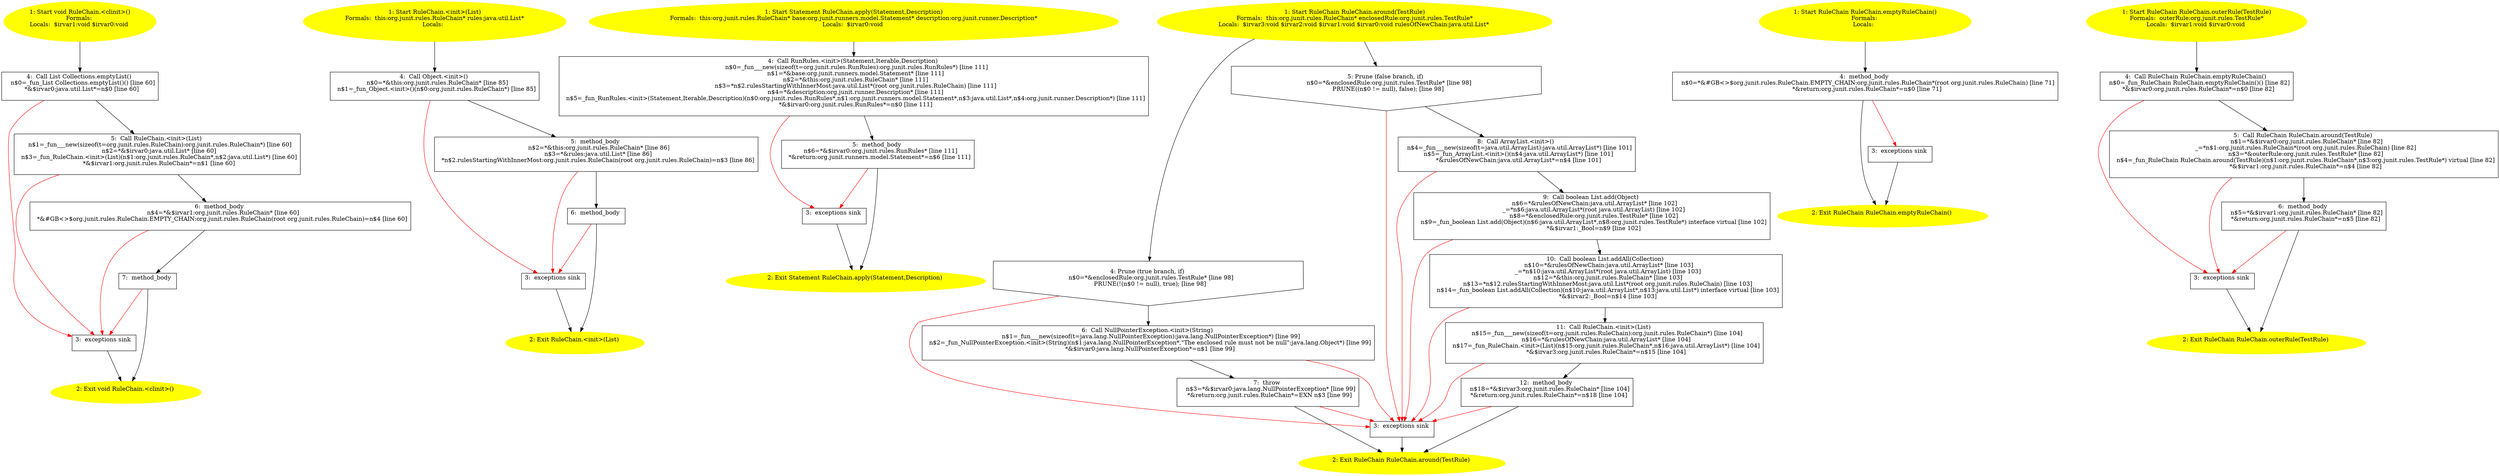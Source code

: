 /* @generated */
digraph cfg {
"org.junit.rules.RuleChain.<clinit>():void.f8b7d238f839739b6d106ea5d264d8d5_1" [label="1: Start void RuleChain.<clinit>()\nFormals: \nLocals:  $irvar1:void $irvar0:void \n  " color=yellow style=filled]
	

	 "org.junit.rules.RuleChain.<clinit>():void.f8b7d238f839739b6d106ea5d264d8d5_1" -> "org.junit.rules.RuleChain.<clinit>():void.f8b7d238f839739b6d106ea5d264d8d5_4" ;
"org.junit.rules.RuleChain.<clinit>():void.f8b7d238f839739b6d106ea5d264d8d5_2" [label="2: Exit void RuleChain.<clinit>() \n  " color=yellow style=filled]
	

"org.junit.rules.RuleChain.<clinit>():void.f8b7d238f839739b6d106ea5d264d8d5_3" [label="3:  exceptions sink \n  " shape="box"]
	

	 "org.junit.rules.RuleChain.<clinit>():void.f8b7d238f839739b6d106ea5d264d8d5_3" -> "org.junit.rules.RuleChain.<clinit>():void.f8b7d238f839739b6d106ea5d264d8d5_2" ;
"org.junit.rules.RuleChain.<clinit>():void.f8b7d238f839739b6d106ea5d264d8d5_4" [label="4:  Call List Collections.emptyList() \n   n$0=_fun_List Collections.emptyList()() [line 60]\n  *&$irvar0:java.util.List*=n$0 [line 60]\n " shape="box"]
	

	 "org.junit.rules.RuleChain.<clinit>():void.f8b7d238f839739b6d106ea5d264d8d5_4" -> "org.junit.rules.RuleChain.<clinit>():void.f8b7d238f839739b6d106ea5d264d8d5_5" ;
	 "org.junit.rules.RuleChain.<clinit>():void.f8b7d238f839739b6d106ea5d264d8d5_4" -> "org.junit.rules.RuleChain.<clinit>():void.f8b7d238f839739b6d106ea5d264d8d5_3" [color="red" ];
"org.junit.rules.RuleChain.<clinit>():void.f8b7d238f839739b6d106ea5d264d8d5_5" [label="5:  Call RuleChain.<init>(List) \n   n$1=_fun___new(sizeof(t=org.junit.rules.RuleChain):org.junit.rules.RuleChain*) [line 60]\n  n$2=*&$irvar0:java.util.List* [line 60]\n  n$3=_fun_RuleChain.<init>(List)(n$1:org.junit.rules.RuleChain*,n$2:java.util.List*) [line 60]\n  *&$irvar1:org.junit.rules.RuleChain*=n$1 [line 60]\n " shape="box"]
	

	 "org.junit.rules.RuleChain.<clinit>():void.f8b7d238f839739b6d106ea5d264d8d5_5" -> "org.junit.rules.RuleChain.<clinit>():void.f8b7d238f839739b6d106ea5d264d8d5_6" ;
	 "org.junit.rules.RuleChain.<clinit>():void.f8b7d238f839739b6d106ea5d264d8d5_5" -> "org.junit.rules.RuleChain.<clinit>():void.f8b7d238f839739b6d106ea5d264d8d5_3" [color="red" ];
"org.junit.rules.RuleChain.<clinit>():void.f8b7d238f839739b6d106ea5d264d8d5_6" [label="6:  method_body \n   n$4=*&$irvar1:org.junit.rules.RuleChain* [line 60]\n  *&#GB<>$org.junit.rules.RuleChain.EMPTY_CHAIN:org.junit.rules.RuleChain(root org.junit.rules.RuleChain)=n$4 [line 60]\n " shape="box"]
	

	 "org.junit.rules.RuleChain.<clinit>():void.f8b7d238f839739b6d106ea5d264d8d5_6" -> "org.junit.rules.RuleChain.<clinit>():void.f8b7d238f839739b6d106ea5d264d8d5_7" ;
	 "org.junit.rules.RuleChain.<clinit>():void.f8b7d238f839739b6d106ea5d264d8d5_6" -> "org.junit.rules.RuleChain.<clinit>():void.f8b7d238f839739b6d106ea5d264d8d5_3" [color="red" ];
"org.junit.rules.RuleChain.<clinit>():void.f8b7d238f839739b6d106ea5d264d8d5_7" [label="7:  method_body \n  " shape="box"]
	

	 "org.junit.rules.RuleChain.<clinit>():void.f8b7d238f839739b6d106ea5d264d8d5_7" -> "org.junit.rules.RuleChain.<clinit>():void.f8b7d238f839739b6d106ea5d264d8d5_2" ;
	 "org.junit.rules.RuleChain.<clinit>():void.f8b7d238f839739b6d106ea5d264d8d5_7" -> "org.junit.rules.RuleChain.<clinit>():void.f8b7d238f839739b6d106ea5d264d8d5_3" [color="red" ];
"org.junit.rules.RuleChain.<init>(java.util.List).4e669fa2a44cb50386467ae8ed342c11_1" [label="1: Start RuleChain.<init>(List)\nFormals:  this:org.junit.rules.RuleChain* rules:java.util.List*\nLocals:  \n  " color=yellow style=filled]
	

	 "org.junit.rules.RuleChain.<init>(java.util.List).4e669fa2a44cb50386467ae8ed342c11_1" -> "org.junit.rules.RuleChain.<init>(java.util.List).4e669fa2a44cb50386467ae8ed342c11_4" ;
"org.junit.rules.RuleChain.<init>(java.util.List).4e669fa2a44cb50386467ae8ed342c11_2" [label="2: Exit RuleChain.<init>(List) \n  " color=yellow style=filled]
	

"org.junit.rules.RuleChain.<init>(java.util.List).4e669fa2a44cb50386467ae8ed342c11_3" [label="3:  exceptions sink \n  " shape="box"]
	

	 "org.junit.rules.RuleChain.<init>(java.util.List).4e669fa2a44cb50386467ae8ed342c11_3" -> "org.junit.rules.RuleChain.<init>(java.util.List).4e669fa2a44cb50386467ae8ed342c11_2" ;
"org.junit.rules.RuleChain.<init>(java.util.List).4e669fa2a44cb50386467ae8ed342c11_4" [label="4:  Call Object.<init>() \n   n$0=*&this:org.junit.rules.RuleChain* [line 85]\n  n$1=_fun_Object.<init>()(n$0:org.junit.rules.RuleChain*) [line 85]\n " shape="box"]
	

	 "org.junit.rules.RuleChain.<init>(java.util.List).4e669fa2a44cb50386467ae8ed342c11_4" -> "org.junit.rules.RuleChain.<init>(java.util.List).4e669fa2a44cb50386467ae8ed342c11_5" ;
	 "org.junit.rules.RuleChain.<init>(java.util.List).4e669fa2a44cb50386467ae8ed342c11_4" -> "org.junit.rules.RuleChain.<init>(java.util.List).4e669fa2a44cb50386467ae8ed342c11_3" [color="red" ];
"org.junit.rules.RuleChain.<init>(java.util.List).4e669fa2a44cb50386467ae8ed342c11_5" [label="5:  method_body \n   n$2=*&this:org.junit.rules.RuleChain* [line 86]\n  n$3=*&rules:java.util.List* [line 86]\n  *n$2.rulesStartingWithInnerMost:org.junit.rules.RuleChain(root org.junit.rules.RuleChain)=n$3 [line 86]\n " shape="box"]
	

	 "org.junit.rules.RuleChain.<init>(java.util.List).4e669fa2a44cb50386467ae8ed342c11_5" -> "org.junit.rules.RuleChain.<init>(java.util.List).4e669fa2a44cb50386467ae8ed342c11_6" ;
	 "org.junit.rules.RuleChain.<init>(java.util.List).4e669fa2a44cb50386467ae8ed342c11_5" -> "org.junit.rules.RuleChain.<init>(java.util.List).4e669fa2a44cb50386467ae8ed342c11_3" [color="red" ];
"org.junit.rules.RuleChain.<init>(java.util.List).4e669fa2a44cb50386467ae8ed342c11_6" [label="6:  method_body \n  " shape="box"]
	

	 "org.junit.rules.RuleChain.<init>(java.util.List).4e669fa2a44cb50386467ae8ed342c11_6" -> "org.junit.rules.RuleChain.<init>(java.util.List).4e669fa2a44cb50386467ae8ed342c11_2" ;
	 "org.junit.rules.RuleChain.<init>(java.util.List).4e669fa2a44cb50386467ae8ed342c11_6" -> "org.junit.rules.RuleChain.<init>(java.util.List).4e669fa2a44cb50386467ae8ed342c11_3" [color="red" ];
"org.junit.rules.RuleChain.apply(org.junit.runners.model.Statement,org.junit.runner.Description):org..27a761f882aac931fecf48c4402e05f6_1" [label="1: Start Statement RuleChain.apply(Statement,Description)\nFormals:  this:org.junit.rules.RuleChain* base:org.junit.runners.model.Statement* description:org.junit.runner.Description*\nLocals:  $irvar0:void \n  " color=yellow style=filled]
	

	 "org.junit.rules.RuleChain.apply(org.junit.runners.model.Statement,org.junit.runner.Description):org..27a761f882aac931fecf48c4402e05f6_1" -> "org.junit.rules.RuleChain.apply(org.junit.runners.model.Statement,org.junit.runner.Description):org..27a761f882aac931fecf48c4402e05f6_4" ;
"org.junit.rules.RuleChain.apply(org.junit.runners.model.Statement,org.junit.runner.Description):org..27a761f882aac931fecf48c4402e05f6_2" [label="2: Exit Statement RuleChain.apply(Statement,Description) \n  " color=yellow style=filled]
	

"org.junit.rules.RuleChain.apply(org.junit.runners.model.Statement,org.junit.runner.Description):org..27a761f882aac931fecf48c4402e05f6_3" [label="3:  exceptions sink \n  " shape="box"]
	

	 "org.junit.rules.RuleChain.apply(org.junit.runners.model.Statement,org.junit.runner.Description):org..27a761f882aac931fecf48c4402e05f6_3" -> "org.junit.rules.RuleChain.apply(org.junit.runners.model.Statement,org.junit.runner.Description):org..27a761f882aac931fecf48c4402e05f6_2" ;
"org.junit.rules.RuleChain.apply(org.junit.runners.model.Statement,org.junit.runner.Description):org..27a761f882aac931fecf48c4402e05f6_4" [label="4:  Call RunRules.<init>(Statement,Iterable,Description) \n   n$0=_fun___new(sizeof(t=org.junit.rules.RunRules):org.junit.rules.RunRules*) [line 111]\n  n$1=*&base:org.junit.runners.model.Statement* [line 111]\n  n$2=*&this:org.junit.rules.RuleChain* [line 111]\n  n$3=*n$2.rulesStartingWithInnerMost:java.util.List*(root org.junit.rules.RuleChain) [line 111]\n  n$4=*&description:org.junit.runner.Description* [line 111]\n  n$5=_fun_RunRules.<init>(Statement,Iterable,Description)(n$0:org.junit.rules.RunRules*,n$1:org.junit.runners.model.Statement*,n$3:java.util.List*,n$4:org.junit.runner.Description*) [line 111]\n  *&$irvar0:org.junit.rules.RunRules*=n$0 [line 111]\n " shape="box"]
	

	 "org.junit.rules.RuleChain.apply(org.junit.runners.model.Statement,org.junit.runner.Description):org..27a761f882aac931fecf48c4402e05f6_4" -> "org.junit.rules.RuleChain.apply(org.junit.runners.model.Statement,org.junit.runner.Description):org..27a761f882aac931fecf48c4402e05f6_5" ;
	 "org.junit.rules.RuleChain.apply(org.junit.runners.model.Statement,org.junit.runner.Description):org..27a761f882aac931fecf48c4402e05f6_4" -> "org.junit.rules.RuleChain.apply(org.junit.runners.model.Statement,org.junit.runner.Description):org..27a761f882aac931fecf48c4402e05f6_3" [color="red" ];
"org.junit.rules.RuleChain.apply(org.junit.runners.model.Statement,org.junit.runner.Description):org..27a761f882aac931fecf48c4402e05f6_5" [label="5:  method_body \n   n$6=*&$irvar0:org.junit.rules.RunRules* [line 111]\n  *&return:org.junit.runners.model.Statement*=n$6 [line 111]\n " shape="box"]
	

	 "org.junit.rules.RuleChain.apply(org.junit.runners.model.Statement,org.junit.runner.Description):org..27a761f882aac931fecf48c4402e05f6_5" -> "org.junit.rules.RuleChain.apply(org.junit.runners.model.Statement,org.junit.runner.Description):org..27a761f882aac931fecf48c4402e05f6_2" ;
	 "org.junit.rules.RuleChain.apply(org.junit.runners.model.Statement,org.junit.runner.Description):org..27a761f882aac931fecf48c4402e05f6_5" -> "org.junit.rules.RuleChain.apply(org.junit.runners.model.Statement,org.junit.runner.Description):org..27a761f882aac931fecf48c4402e05f6_3" [color="red" ];
"org.junit.rules.RuleChain.around(org.junit.rules.TestRule):org.junit.rules.RuleChain.2c091fc0424dbc03d4a7856dc974bc94_1" [label="1: Start RuleChain RuleChain.around(TestRule)\nFormals:  this:org.junit.rules.RuleChain* enclosedRule:org.junit.rules.TestRule*\nLocals:  $irvar3:void $irvar2:void $irvar1:void $irvar0:void rulesOfNewChain:java.util.List* \n  " color=yellow style=filled]
	

	 "org.junit.rules.RuleChain.around(org.junit.rules.TestRule):org.junit.rules.RuleChain.2c091fc0424dbc03d4a7856dc974bc94_1" -> "org.junit.rules.RuleChain.around(org.junit.rules.TestRule):org.junit.rules.RuleChain.2c091fc0424dbc03d4a7856dc974bc94_4" ;
	 "org.junit.rules.RuleChain.around(org.junit.rules.TestRule):org.junit.rules.RuleChain.2c091fc0424dbc03d4a7856dc974bc94_1" -> "org.junit.rules.RuleChain.around(org.junit.rules.TestRule):org.junit.rules.RuleChain.2c091fc0424dbc03d4a7856dc974bc94_5" ;
"org.junit.rules.RuleChain.around(org.junit.rules.TestRule):org.junit.rules.RuleChain.2c091fc0424dbc03d4a7856dc974bc94_2" [label="2: Exit RuleChain RuleChain.around(TestRule) \n  " color=yellow style=filled]
	

"org.junit.rules.RuleChain.around(org.junit.rules.TestRule):org.junit.rules.RuleChain.2c091fc0424dbc03d4a7856dc974bc94_3" [label="3:  exceptions sink \n  " shape="box"]
	

	 "org.junit.rules.RuleChain.around(org.junit.rules.TestRule):org.junit.rules.RuleChain.2c091fc0424dbc03d4a7856dc974bc94_3" -> "org.junit.rules.RuleChain.around(org.junit.rules.TestRule):org.junit.rules.RuleChain.2c091fc0424dbc03d4a7856dc974bc94_2" ;
"org.junit.rules.RuleChain.around(org.junit.rules.TestRule):org.junit.rules.RuleChain.2c091fc0424dbc03d4a7856dc974bc94_4" [label="4: Prune (true branch, if) \n   n$0=*&enclosedRule:org.junit.rules.TestRule* [line 98]\n  PRUNE(!(n$0 != null), true); [line 98]\n " shape="invhouse"]
	

	 "org.junit.rules.RuleChain.around(org.junit.rules.TestRule):org.junit.rules.RuleChain.2c091fc0424dbc03d4a7856dc974bc94_4" -> "org.junit.rules.RuleChain.around(org.junit.rules.TestRule):org.junit.rules.RuleChain.2c091fc0424dbc03d4a7856dc974bc94_6" ;
	 "org.junit.rules.RuleChain.around(org.junit.rules.TestRule):org.junit.rules.RuleChain.2c091fc0424dbc03d4a7856dc974bc94_4" -> "org.junit.rules.RuleChain.around(org.junit.rules.TestRule):org.junit.rules.RuleChain.2c091fc0424dbc03d4a7856dc974bc94_3" [color="red" ];
"org.junit.rules.RuleChain.around(org.junit.rules.TestRule):org.junit.rules.RuleChain.2c091fc0424dbc03d4a7856dc974bc94_5" [label="5: Prune (false branch, if) \n   n$0=*&enclosedRule:org.junit.rules.TestRule* [line 98]\n  PRUNE((n$0 != null), false); [line 98]\n " shape="invhouse"]
	

	 "org.junit.rules.RuleChain.around(org.junit.rules.TestRule):org.junit.rules.RuleChain.2c091fc0424dbc03d4a7856dc974bc94_5" -> "org.junit.rules.RuleChain.around(org.junit.rules.TestRule):org.junit.rules.RuleChain.2c091fc0424dbc03d4a7856dc974bc94_8" ;
	 "org.junit.rules.RuleChain.around(org.junit.rules.TestRule):org.junit.rules.RuleChain.2c091fc0424dbc03d4a7856dc974bc94_5" -> "org.junit.rules.RuleChain.around(org.junit.rules.TestRule):org.junit.rules.RuleChain.2c091fc0424dbc03d4a7856dc974bc94_3" [color="red" ];
"org.junit.rules.RuleChain.around(org.junit.rules.TestRule):org.junit.rules.RuleChain.2c091fc0424dbc03d4a7856dc974bc94_6" [label="6:  Call NullPointerException.<init>(String) \n   n$1=_fun___new(sizeof(t=java.lang.NullPointerException):java.lang.NullPointerException*) [line 99]\n  n$2=_fun_NullPointerException.<init>(String)(n$1:java.lang.NullPointerException*,\"The enclosed rule must not be null\":java.lang.Object*) [line 99]\n  *&$irvar0:java.lang.NullPointerException*=n$1 [line 99]\n " shape="box"]
	

	 "org.junit.rules.RuleChain.around(org.junit.rules.TestRule):org.junit.rules.RuleChain.2c091fc0424dbc03d4a7856dc974bc94_6" -> "org.junit.rules.RuleChain.around(org.junit.rules.TestRule):org.junit.rules.RuleChain.2c091fc0424dbc03d4a7856dc974bc94_7" ;
	 "org.junit.rules.RuleChain.around(org.junit.rules.TestRule):org.junit.rules.RuleChain.2c091fc0424dbc03d4a7856dc974bc94_6" -> "org.junit.rules.RuleChain.around(org.junit.rules.TestRule):org.junit.rules.RuleChain.2c091fc0424dbc03d4a7856dc974bc94_3" [color="red" ];
"org.junit.rules.RuleChain.around(org.junit.rules.TestRule):org.junit.rules.RuleChain.2c091fc0424dbc03d4a7856dc974bc94_7" [label="7:  throw \n   n$3=*&$irvar0:java.lang.NullPointerException* [line 99]\n  *&return:org.junit.rules.RuleChain*=EXN n$3 [line 99]\n " shape="box"]
	

	 "org.junit.rules.RuleChain.around(org.junit.rules.TestRule):org.junit.rules.RuleChain.2c091fc0424dbc03d4a7856dc974bc94_7" -> "org.junit.rules.RuleChain.around(org.junit.rules.TestRule):org.junit.rules.RuleChain.2c091fc0424dbc03d4a7856dc974bc94_2" ;
	 "org.junit.rules.RuleChain.around(org.junit.rules.TestRule):org.junit.rules.RuleChain.2c091fc0424dbc03d4a7856dc974bc94_7" -> "org.junit.rules.RuleChain.around(org.junit.rules.TestRule):org.junit.rules.RuleChain.2c091fc0424dbc03d4a7856dc974bc94_3" [color="red" ];
"org.junit.rules.RuleChain.around(org.junit.rules.TestRule):org.junit.rules.RuleChain.2c091fc0424dbc03d4a7856dc974bc94_8" [label="8:  Call ArrayList.<init>() \n   n$4=_fun___new(sizeof(t=java.util.ArrayList):java.util.ArrayList*) [line 101]\n  n$5=_fun_ArrayList.<init>()(n$4:java.util.ArrayList*) [line 101]\n  *&rulesOfNewChain:java.util.ArrayList*=n$4 [line 101]\n " shape="box"]
	

	 "org.junit.rules.RuleChain.around(org.junit.rules.TestRule):org.junit.rules.RuleChain.2c091fc0424dbc03d4a7856dc974bc94_8" -> "org.junit.rules.RuleChain.around(org.junit.rules.TestRule):org.junit.rules.RuleChain.2c091fc0424dbc03d4a7856dc974bc94_9" ;
	 "org.junit.rules.RuleChain.around(org.junit.rules.TestRule):org.junit.rules.RuleChain.2c091fc0424dbc03d4a7856dc974bc94_8" -> "org.junit.rules.RuleChain.around(org.junit.rules.TestRule):org.junit.rules.RuleChain.2c091fc0424dbc03d4a7856dc974bc94_3" [color="red" ];
"org.junit.rules.RuleChain.around(org.junit.rules.TestRule):org.junit.rules.RuleChain.2c091fc0424dbc03d4a7856dc974bc94_9" [label="9:  Call boolean List.add(Object) \n   n$6=*&rulesOfNewChain:java.util.ArrayList* [line 102]\n  _=*n$6:java.util.ArrayList*(root java.util.ArrayList) [line 102]\n  n$8=*&enclosedRule:org.junit.rules.TestRule* [line 102]\n  n$9=_fun_boolean List.add(Object)(n$6:java.util.ArrayList*,n$8:org.junit.rules.TestRule*) interface virtual [line 102]\n  *&$irvar1:_Bool=n$9 [line 102]\n " shape="box"]
	

	 "org.junit.rules.RuleChain.around(org.junit.rules.TestRule):org.junit.rules.RuleChain.2c091fc0424dbc03d4a7856dc974bc94_9" -> "org.junit.rules.RuleChain.around(org.junit.rules.TestRule):org.junit.rules.RuleChain.2c091fc0424dbc03d4a7856dc974bc94_10" ;
	 "org.junit.rules.RuleChain.around(org.junit.rules.TestRule):org.junit.rules.RuleChain.2c091fc0424dbc03d4a7856dc974bc94_9" -> "org.junit.rules.RuleChain.around(org.junit.rules.TestRule):org.junit.rules.RuleChain.2c091fc0424dbc03d4a7856dc974bc94_3" [color="red" ];
"org.junit.rules.RuleChain.around(org.junit.rules.TestRule):org.junit.rules.RuleChain.2c091fc0424dbc03d4a7856dc974bc94_10" [label="10:  Call boolean List.addAll(Collection) \n   n$10=*&rulesOfNewChain:java.util.ArrayList* [line 103]\n  _=*n$10:java.util.ArrayList*(root java.util.ArrayList) [line 103]\n  n$12=*&this:org.junit.rules.RuleChain* [line 103]\n  n$13=*n$12.rulesStartingWithInnerMost:java.util.List*(root org.junit.rules.RuleChain) [line 103]\n  n$14=_fun_boolean List.addAll(Collection)(n$10:java.util.ArrayList*,n$13:java.util.List*) interface virtual [line 103]\n  *&$irvar2:_Bool=n$14 [line 103]\n " shape="box"]
	

	 "org.junit.rules.RuleChain.around(org.junit.rules.TestRule):org.junit.rules.RuleChain.2c091fc0424dbc03d4a7856dc974bc94_10" -> "org.junit.rules.RuleChain.around(org.junit.rules.TestRule):org.junit.rules.RuleChain.2c091fc0424dbc03d4a7856dc974bc94_11" ;
	 "org.junit.rules.RuleChain.around(org.junit.rules.TestRule):org.junit.rules.RuleChain.2c091fc0424dbc03d4a7856dc974bc94_10" -> "org.junit.rules.RuleChain.around(org.junit.rules.TestRule):org.junit.rules.RuleChain.2c091fc0424dbc03d4a7856dc974bc94_3" [color="red" ];
"org.junit.rules.RuleChain.around(org.junit.rules.TestRule):org.junit.rules.RuleChain.2c091fc0424dbc03d4a7856dc974bc94_11" [label="11:  Call RuleChain.<init>(List) \n   n$15=_fun___new(sizeof(t=org.junit.rules.RuleChain):org.junit.rules.RuleChain*) [line 104]\n  n$16=*&rulesOfNewChain:java.util.ArrayList* [line 104]\n  n$17=_fun_RuleChain.<init>(List)(n$15:org.junit.rules.RuleChain*,n$16:java.util.ArrayList*) [line 104]\n  *&$irvar3:org.junit.rules.RuleChain*=n$15 [line 104]\n " shape="box"]
	

	 "org.junit.rules.RuleChain.around(org.junit.rules.TestRule):org.junit.rules.RuleChain.2c091fc0424dbc03d4a7856dc974bc94_11" -> "org.junit.rules.RuleChain.around(org.junit.rules.TestRule):org.junit.rules.RuleChain.2c091fc0424dbc03d4a7856dc974bc94_12" ;
	 "org.junit.rules.RuleChain.around(org.junit.rules.TestRule):org.junit.rules.RuleChain.2c091fc0424dbc03d4a7856dc974bc94_11" -> "org.junit.rules.RuleChain.around(org.junit.rules.TestRule):org.junit.rules.RuleChain.2c091fc0424dbc03d4a7856dc974bc94_3" [color="red" ];
"org.junit.rules.RuleChain.around(org.junit.rules.TestRule):org.junit.rules.RuleChain.2c091fc0424dbc03d4a7856dc974bc94_12" [label="12:  method_body \n   n$18=*&$irvar3:org.junit.rules.RuleChain* [line 104]\n  *&return:org.junit.rules.RuleChain*=n$18 [line 104]\n " shape="box"]
	

	 "org.junit.rules.RuleChain.around(org.junit.rules.TestRule):org.junit.rules.RuleChain.2c091fc0424dbc03d4a7856dc974bc94_12" -> "org.junit.rules.RuleChain.around(org.junit.rules.TestRule):org.junit.rules.RuleChain.2c091fc0424dbc03d4a7856dc974bc94_2" ;
	 "org.junit.rules.RuleChain.around(org.junit.rules.TestRule):org.junit.rules.RuleChain.2c091fc0424dbc03d4a7856dc974bc94_12" -> "org.junit.rules.RuleChain.around(org.junit.rules.TestRule):org.junit.rules.RuleChain.2c091fc0424dbc03d4a7856dc974bc94_3" [color="red" ];
"org.junit.rules.RuleChain.emptyRuleChain():org.junit.rules.RuleChain.271fa5519fe5cc81abc66010499c6c37_1" [label="1: Start RuleChain RuleChain.emptyRuleChain()\nFormals: \nLocals:  \n  " color=yellow style=filled]
	

	 "org.junit.rules.RuleChain.emptyRuleChain():org.junit.rules.RuleChain.271fa5519fe5cc81abc66010499c6c37_1" -> "org.junit.rules.RuleChain.emptyRuleChain():org.junit.rules.RuleChain.271fa5519fe5cc81abc66010499c6c37_4" ;
"org.junit.rules.RuleChain.emptyRuleChain():org.junit.rules.RuleChain.271fa5519fe5cc81abc66010499c6c37_2" [label="2: Exit RuleChain RuleChain.emptyRuleChain() \n  " color=yellow style=filled]
	

"org.junit.rules.RuleChain.emptyRuleChain():org.junit.rules.RuleChain.271fa5519fe5cc81abc66010499c6c37_3" [label="3:  exceptions sink \n  " shape="box"]
	

	 "org.junit.rules.RuleChain.emptyRuleChain():org.junit.rules.RuleChain.271fa5519fe5cc81abc66010499c6c37_3" -> "org.junit.rules.RuleChain.emptyRuleChain():org.junit.rules.RuleChain.271fa5519fe5cc81abc66010499c6c37_2" ;
"org.junit.rules.RuleChain.emptyRuleChain():org.junit.rules.RuleChain.271fa5519fe5cc81abc66010499c6c37_4" [label="4:  method_body \n   n$0=*&#GB<>$org.junit.rules.RuleChain.EMPTY_CHAIN:org.junit.rules.RuleChain*(root org.junit.rules.RuleChain) [line 71]\n  *&return:org.junit.rules.RuleChain*=n$0 [line 71]\n " shape="box"]
	

	 "org.junit.rules.RuleChain.emptyRuleChain():org.junit.rules.RuleChain.271fa5519fe5cc81abc66010499c6c37_4" -> "org.junit.rules.RuleChain.emptyRuleChain():org.junit.rules.RuleChain.271fa5519fe5cc81abc66010499c6c37_2" ;
	 "org.junit.rules.RuleChain.emptyRuleChain():org.junit.rules.RuleChain.271fa5519fe5cc81abc66010499c6c37_4" -> "org.junit.rules.RuleChain.emptyRuleChain():org.junit.rules.RuleChain.271fa5519fe5cc81abc66010499c6c37_3" [color="red" ];
"org.junit.rules.RuleChain.outerRule(org.junit.rules.TestRule):org.junit.rules.RuleChain.b158cc7c79bdabb0d2fde8d5db83594b_1" [label="1: Start RuleChain RuleChain.outerRule(TestRule)\nFormals:  outerRule:org.junit.rules.TestRule*\nLocals:  $irvar1:void $irvar0:void \n  " color=yellow style=filled]
	

	 "org.junit.rules.RuleChain.outerRule(org.junit.rules.TestRule):org.junit.rules.RuleChain.b158cc7c79bdabb0d2fde8d5db83594b_1" -> "org.junit.rules.RuleChain.outerRule(org.junit.rules.TestRule):org.junit.rules.RuleChain.b158cc7c79bdabb0d2fde8d5db83594b_4" ;
"org.junit.rules.RuleChain.outerRule(org.junit.rules.TestRule):org.junit.rules.RuleChain.b158cc7c79bdabb0d2fde8d5db83594b_2" [label="2: Exit RuleChain RuleChain.outerRule(TestRule) \n  " color=yellow style=filled]
	

"org.junit.rules.RuleChain.outerRule(org.junit.rules.TestRule):org.junit.rules.RuleChain.b158cc7c79bdabb0d2fde8d5db83594b_3" [label="3:  exceptions sink \n  " shape="box"]
	

	 "org.junit.rules.RuleChain.outerRule(org.junit.rules.TestRule):org.junit.rules.RuleChain.b158cc7c79bdabb0d2fde8d5db83594b_3" -> "org.junit.rules.RuleChain.outerRule(org.junit.rules.TestRule):org.junit.rules.RuleChain.b158cc7c79bdabb0d2fde8d5db83594b_2" ;
"org.junit.rules.RuleChain.outerRule(org.junit.rules.TestRule):org.junit.rules.RuleChain.b158cc7c79bdabb0d2fde8d5db83594b_4" [label="4:  Call RuleChain RuleChain.emptyRuleChain() \n   n$0=_fun_RuleChain RuleChain.emptyRuleChain()() [line 82]\n  *&$irvar0:org.junit.rules.RuleChain*=n$0 [line 82]\n " shape="box"]
	

	 "org.junit.rules.RuleChain.outerRule(org.junit.rules.TestRule):org.junit.rules.RuleChain.b158cc7c79bdabb0d2fde8d5db83594b_4" -> "org.junit.rules.RuleChain.outerRule(org.junit.rules.TestRule):org.junit.rules.RuleChain.b158cc7c79bdabb0d2fde8d5db83594b_5" ;
	 "org.junit.rules.RuleChain.outerRule(org.junit.rules.TestRule):org.junit.rules.RuleChain.b158cc7c79bdabb0d2fde8d5db83594b_4" -> "org.junit.rules.RuleChain.outerRule(org.junit.rules.TestRule):org.junit.rules.RuleChain.b158cc7c79bdabb0d2fde8d5db83594b_3" [color="red" ];
"org.junit.rules.RuleChain.outerRule(org.junit.rules.TestRule):org.junit.rules.RuleChain.b158cc7c79bdabb0d2fde8d5db83594b_5" [label="5:  Call RuleChain RuleChain.around(TestRule) \n   n$1=*&$irvar0:org.junit.rules.RuleChain* [line 82]\n  _=*n$1:org.junit.rules.RuleChain*(root org.junit.rules.RuleChain) [line 82]\n  n$3=*&outerRule:org.junit.rules.TestRule* [line 82]\n  n$4=_fun_RuleChain RuleChain.around(TestRule)(n$1:org.junit.rules.RuleChain*,n$3:org.junit.rules.TestRule*) virtual [line 82]\n  *&$irvar1:org.junit.rules.RuleChain*=n$4 [line 82]\n " shape="box"]
	

	 "org.junit.rules.RuleChain.outerRule(org.junit.rules.TestRule):org.junit.rules.RuleChain.b158cc7c79bdabb0d2fde8d5db83594b_5" -> "org.junit.rules.RuleChain.outerRule(org.junit.rules.TestRule):org.junit.rules.RuleChain.b158cc7c79bdabb0d2fde8d5db83594b_6" ;
	 "org.junit.rules.RuleChain.outerRule(org.junit.rules.TestRule):org.junit.rules.RuleChain.b158cc7c79bdabb0d2fde8d5db83594b_5" -> "org.junit.rules.RuleChain.outerRule(org.junit.rules.TestRule):org.junit.rules.RuleChain.b158cc7c79bdabb0d2fde8d5db83594b_3" [color="red" ];
"org.junit.rules.RuleChain.outerRule(org.junit.rules.TestRule):org.junit.rules.RuleChain.b158cc7c79bdabb0d2fde8d5db83594b_6" [label="6:  method_body \n   n$5=*&$irvar1:org.junit.rules.RuleChain* [line 82]\n  *&return:org.junit.rules.RuleChain*=n$5 [line 82]\n " shape="box"]
	

	 "org.junit.rules.RuleChain.outerRule(org.junit.rules.TestRule):org.junit.rules.RuleChain.b158cc7c79bdabb0d2fde8d5db83594b_6" -> "org.junit.rules.RuleChain.outerRule(org.junit.rules.TestRule):org.junit.rules.RuleChain.b158cc7c79bdabb0d2fde8d5db83594b_2" ;
	 "org.junit.rules.RuleChain.outerRule(org.junit.rules.TestRule):org.junit.rules.RuleChain.b158cc7c79bdabb0d2fde8d5db83594b_6" -> "org.junit.rules.RuleChain.outerRule(org.junit.rules.TestRule):org.junit.rules.RuleChain.b158cc7c79bdabb0d2fde8d5db83594b_3" [color="red" ];
}
